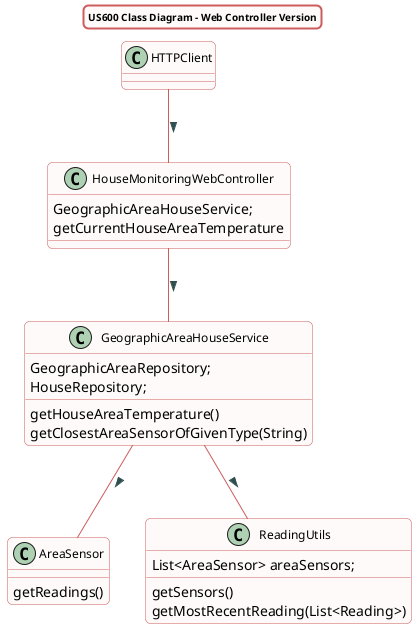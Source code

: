 @startuml
title US600 Class Diagram - Web Controller Version

skinparam titleBorderRoundCorner 10
skinparam titleBorderThickness 2
skinparam titleBorderColor indianred
skinparam titleBackgroundColor Snow
skinparam FontName quicksand
skinparam titleFontSize 10
skinparam roundcorner 10


skinparam class {
 BorderColor indianred
 BackgroundColor indianred
 BackgroundColor Snow
  roundcorner 10
  ArrowFontName Verdana
  ArrowColor indianred
  ArrowFontColor darkslategrey
  FontSize 12
}

HTTPClient -- HouseMonitoringWebController : >
HouseMonitoringWebController -- GeographicAreaHouseService : >
GeographicAreaHouseService -- AreaSensor : >
GeographicAreaHouseService -- ReadingUtils : >

class HouseMonitoringWebController {
GeographicAreaHouseService;
getCurrentHouseAreaTemperature
}

class GeographicAreaHouseService{
GeographicAreaRepository;
HouseRepository;
getHouseAreaTemperature()
getClosestAreaSensorOfGivenType(String)
}

class ReadingUtils{
List<AreaSensor> areaSensors;
getSensors()
}

class AreaSensor{
getReadings()
}

class ReadingUtils{
getMostRecentReading(List<Reading>)
}

@enduml
